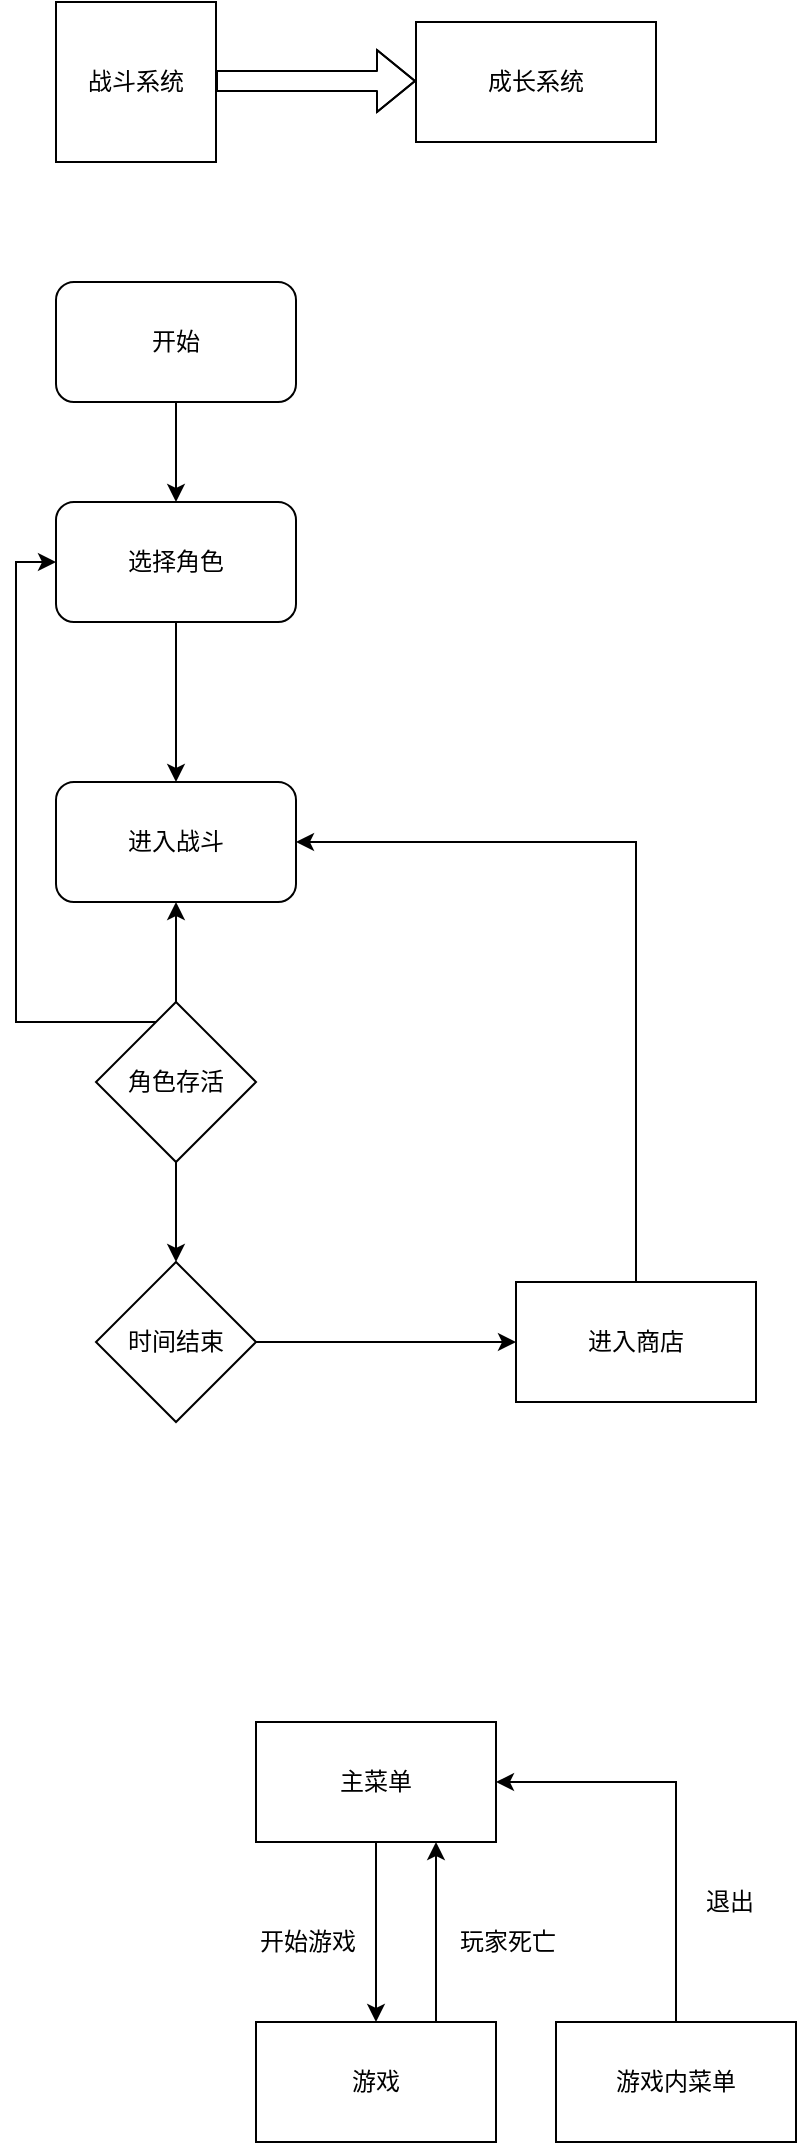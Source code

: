 <mxfile version="12.2.4" pages="1"><diagram id="g_9ew9ufHsI9eSrTWG_C" name="第 1 页"><mxGraphModel dx="687" dy="544" grid="1" gridSize="10" guides="1" tooltips="1" connect="1" arrows="1" fold="1" page="1" pageScale="1" pageWidth="827" pageHeight="1169" math="0" shadow="0"><root><mxCell id="0"/><mxCell id="1" parent="0"/><mxCell id="2" value="战斗系统" style="whiteSpace=wrap;html=1;aspect=fixed;" parent="1" vertex="1"><mxGeometry x="90" y="60" width="80" height="80" as="geometry"/></mxCell><mxCell id="3" value="" style="shape=flexArrow;endArrow=classic;html=1;" parent="1" edge="1"><mxGeometry width="50" height="50" relative="1" as="geometry"><mxPoint x="170" y="99.5" as="sourcePoint"/><mxPoint x="270" y="99.5" as="targetPoint"/><Array as="points"><mxPoint x="210" y="99.5"/></Array></mxGeometry></mxCell><mxCell id="4" value="成长系统" style="rounded=0;whiteSpace=wrap;html=1;" parent="1" vertex="1"><mxGeometry x="270" y="70" width="120" height="60" as="geometry"/></mxCell><mxCell id="9" value="" style="edgeStyle=orthogonalEdgeStyle;rounded=0;orthogonalLoop=1;jettySize=auto;html=1;" parent="1" source="5" target="8" edge="1"><mxGeometry relative="1" as="geometry"/></mxCell><mxCell id="5" value="开始" style="rounded=1;whiteSpace=wrap;html=1;" parent="1" vertex="1"><mxGeometry x="90" y="200" width="120" height="60" as="geometry"/></mxCell><mxCell id="12" value="" style="edgeStyle=orthogonalEdgeStyle;rounded=0;orthogonalLoop=1;jettySize=auto;html=1;" parent="1" source="8" target="11" edge="1"><mxGeometry relative="1" as="geometry"/></mxCell><mxCell id="8" value="选择角色" style="rounded=1;whiteSpace=wrap;html=1;" parent="1" vertex="1"><mxGeometry x="90" y="310" width="120" height="60" as="geometry"/></mxCell><mxCell id="11" value="进入战斗" style="rounded=1;whiteSpace=wrap;html=1;" parent="1" vertex="1"><mxGeometry x="90" y="450" width="120" height="60" as="geometry"/></mxCell><mxCell id="17" value="" style="edgeStyle=orthogonalEdgeStyle;rounded=0;orthogonalLoop=1;jettySize=auto;html=1;" parent="1" source="16" target="11" edge="1"><mxGeometry relative="1" as="geometry"/></mxCell><mxCell id="20" value="" style="edgeStyle=orthogonalEdgeStyle;rounded=0;orthogonalLoop=1;jettySize=auto;html=1;" parent="1" source="16" target="19" edge="1"><mxGeometry relative="1" as="geometry"/></mxCell><mxCell id="23" style="edgeStyle=orthogonalEdgeStyle;rounded=0;orthogonalLoop=1;jettySize=auto;html=1;entryX=0;entryY=0.5;entryDx=0;entryDy=0;" parent="1" source="16" target="8" edge="1"><mxGeometry relative="1" as="geometry"><Array as="points"><mxPoint x="70" y="570"/><mxPoint x="70" y="340"/></Array></mxGeometry></mxCell><mxCell id="16" value="角色存活" style="rhombus;whiteSpace=wrap;html=1;" parent="1" vertex="1"><mxGeometry x="110" y="560" width="80" height="80" as="geometry"/></mxCell><mxCell id="22" style="edgeStyle=orthogonalEdgeStyle;rounded=0;orthogonalLoop=1;jettySize=auto;html=1;entryX=0;entryY=0.5;entryDx=0;entryDy=0;" parent="1" source="19" target="21" edge="1"><mxGeometry relative="1" as="geometry"/></mxCell><mxCell id="19" value="时间结束" style="rhombus;whiteSpace=wrap;html=1;" parent="1" vertex="1"><mxGeometry x="110" y="690" width="80" height="80" as="geometry"/></mxCell><mxCell id="24" style="edgeStyle=orthogonalEdgeStyle;rounded=0;orthogonalLoop=1;jettySize=auto;html=1;entryX=1;entryY=0.5;entryDx=0;entryDy=0;" parent="1" source="21" target="11" edge="1"><mxGeometry relative="1" as="geometry"><Array as="points"><mxPoint x="380" y="480"/></Array></mxGeometry></mxCell><mxCell id="21" value="进入商店" style="rounded=0;whiteSpace=wrap;html=1;" parent="1" vertex="1"><mxGeometry x="320" y="700" width="120" height="60" as="geometry"/></mxCell><mxCell id="27" style="edgeStyle=orthogonalEdgeStyle;rounded=0;orthogonalLoop=1;jettySize=auto;html=1;entryX=0.5;entryY=0;entryDx=0;entryDy=0;" parent="1" source="25" target="26" edge="1"><mxGeometry relative="1" as="geometry"/></mxCell><mxCell id="25" value="主菜单" style="rounded=0;whiteSpace=wrap;html=1;" parent="1" vertex="1"><mxGeometry x="190" y="920" width="120" height="60" as="geometry"/></mxCell><mxCell id="30" style="edgeStyle=orthogonalEdgeStyle;rounded=0;orthogonalLoop=1;jettySize=auto;html=1;exitX=0.75;exitY=0;exitDx=0;exitDy=0;entryX=0.75;entryY=1;entryDx=0;entryDy=0;" parent="1" source="26" target="25" edge="1"><mxGeometry relative="1" as="geometry"><mxPoint x="280" y="990" as="targetPoint"/><Array as="points"/></mxGeometry></mxCell><mxCell id="26" value="游戏" style="rounded=0;whiteSpace=wrap;html=1;" parent="1" vertex="1"><mxGeometry x="190" y="1070" width="120" height="60" as="geometry"/></mxCell><mxCell id="29" value="开始游戏" style="text;html=1;resizable=0;points=[];autosize=1;align=left;verticalAlign=top;spacingTop=-4;" parent="1" vertex="1"><mxGeometry x="190" y="1020" width="60" height="20" as="geometry"/></mxCell><mxCell id="31" value="玩家死亡" style="text;html=1;resizable=0;points=[];autosize=1;align=left;verticalAlign=top;spacingTop=-4;" parent="1" vertex="1"><mxGeometry x="290" y="1020" width="60" height="20" as="geometry"/></mxCell><mxCell id="33" style="edgeStyle=orthogonalEdgeStyle;rounded=0;orthogonalLoop=1;jettySize=auto;html=1;entryX=1;entryY=0.5;entryDx=0;entryDy=0;" parent="1" source="32" target="25" edge="1"><mxGeometry relative="1" as="geometry"><Array as="points"><mxPoint x="400" y="950"/></Array></mxGeometry></mxCell><mxCell id="32" value="游戏内菜单" style="rounded=0;whiteSpace=wrap;html=1;" parent="1" vertex="1"><mxGeometry x="340" y="1070" width="120" height="60" as="geometry"/></mxCell><mxCell id="34" value="退出" style="text;html=1;resizable=0;points=[];autosize=1;align=left;verticalAlign=top;spacingTop=-4;" parent="1" vertex="1"><mxGeometry x="413" y="1000" width="40" height="20" as="geometry"/></mxCell></root></mxGraphModel></diagram></mxfile>